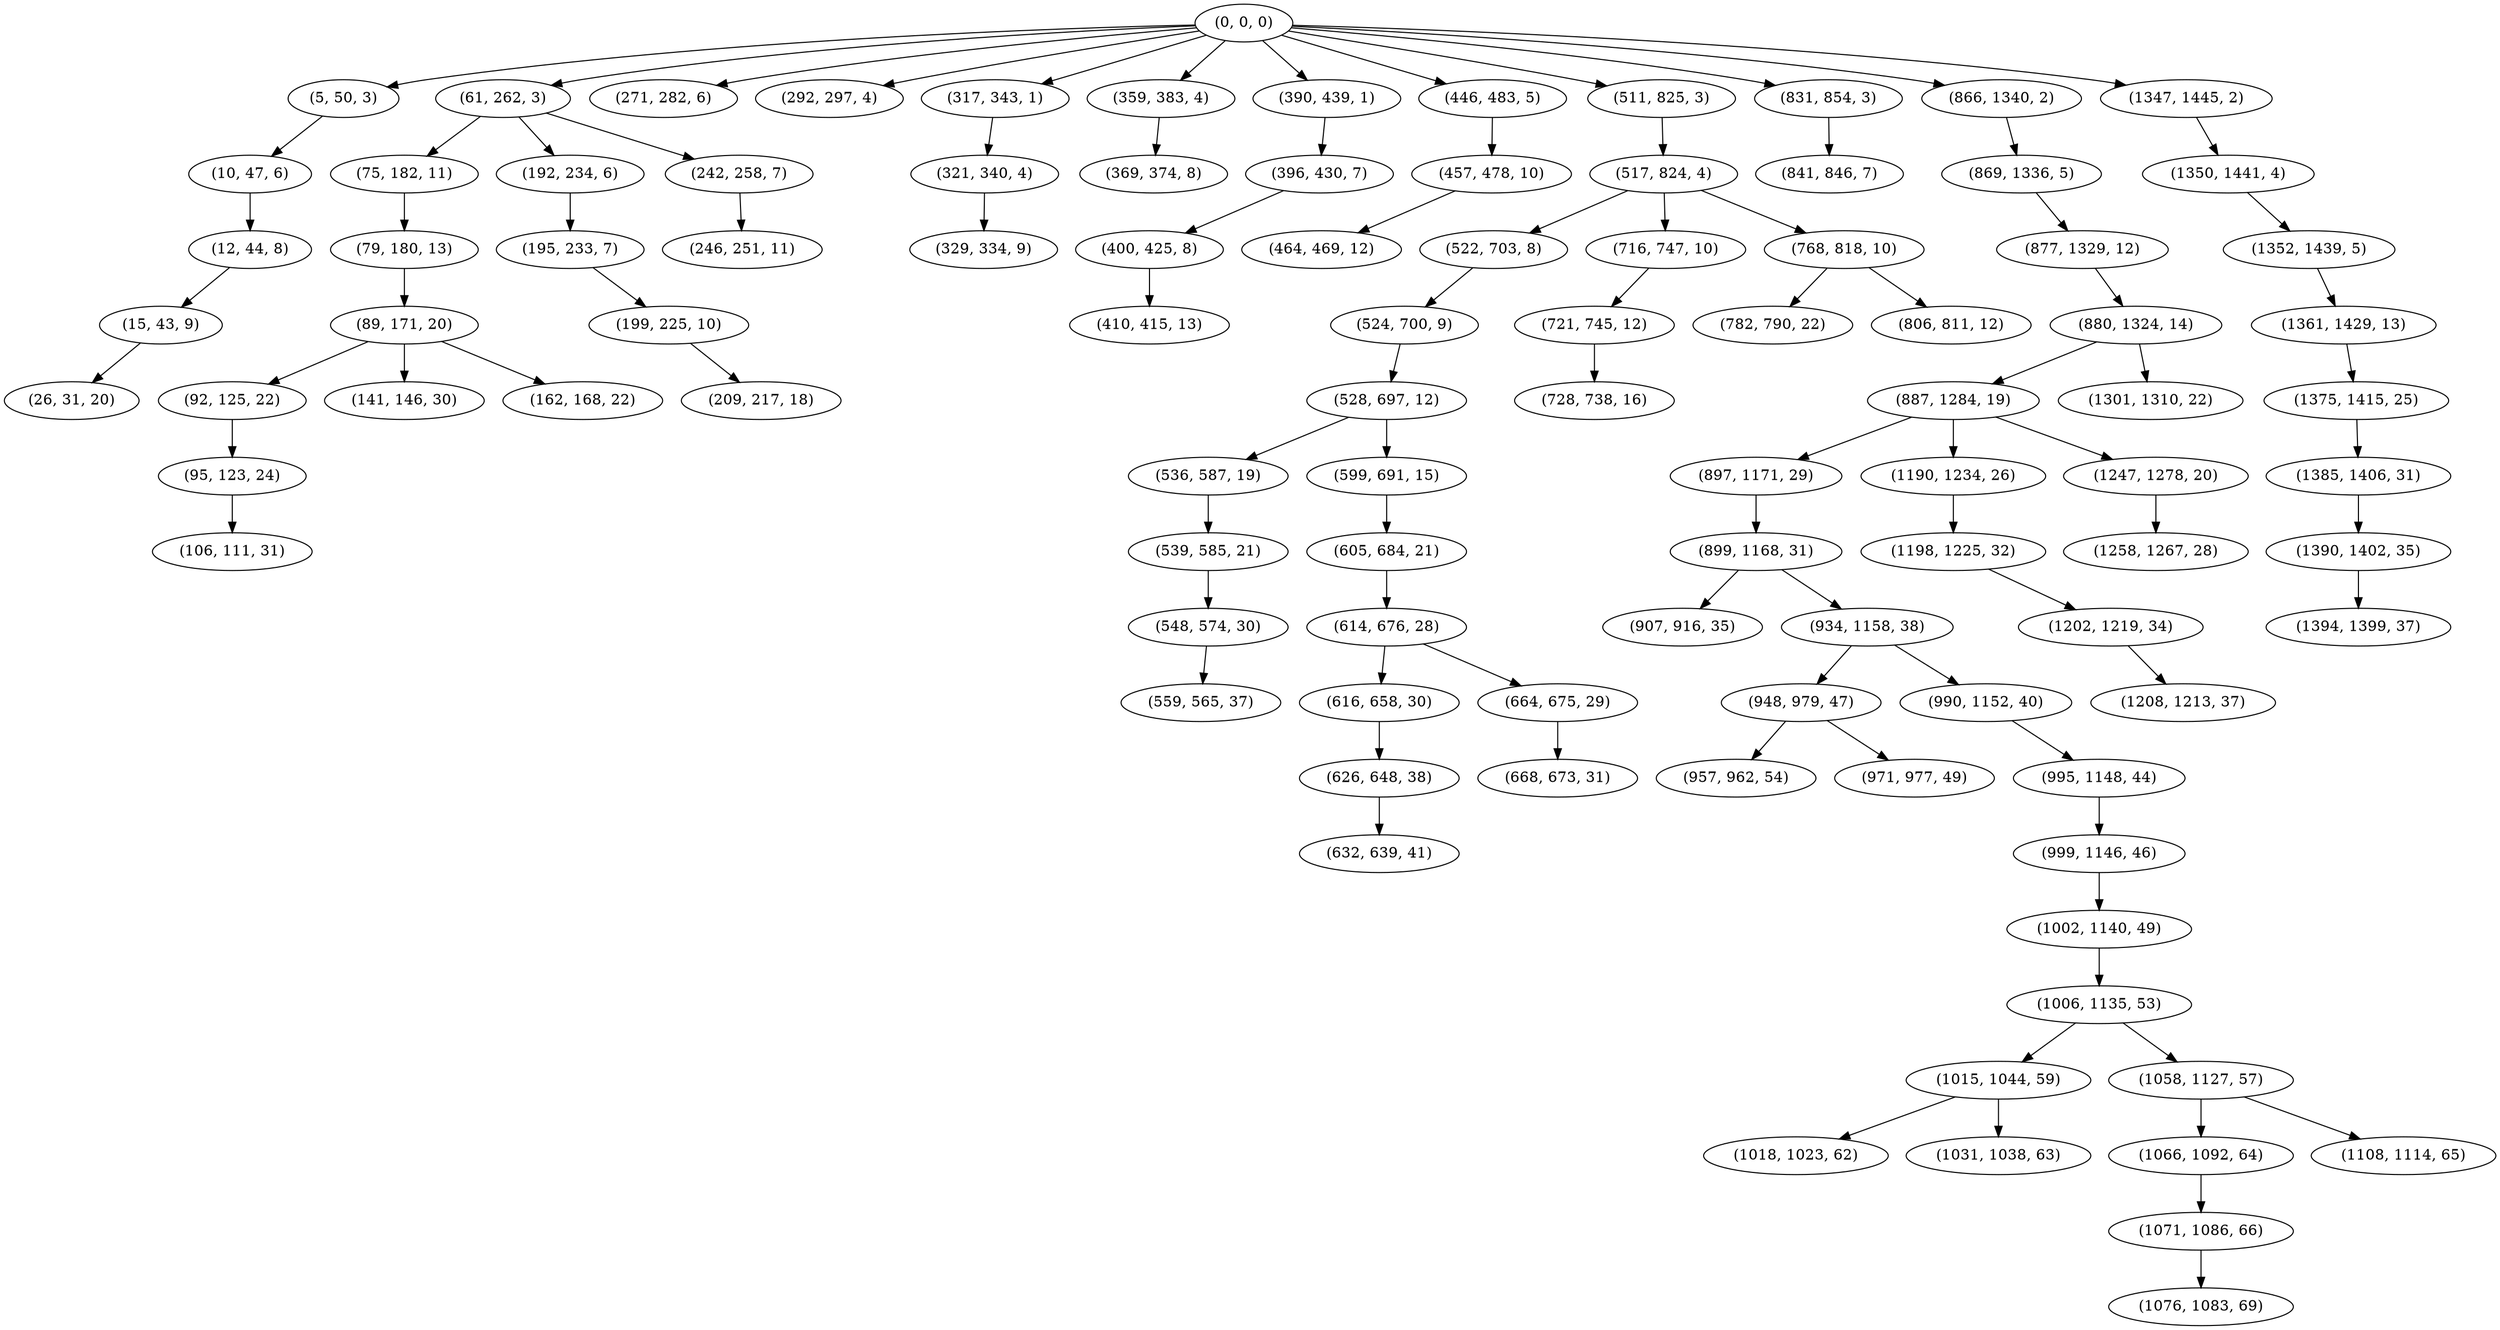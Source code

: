 digraph tree {
    "(0, 0, 0)";
    "(5, 50, 3)";
    "(10, 47, 6)";
    "(12, 44, 8)";
    "(15, 43, 9)";
    "(26, 31, 20)";
    "(61, 262, 3)";
    "(75, 182, 11)";
    "(79, 180, 13)";
    "(89, 171, 20)";
    "(92, 125, 22)";
    "(95, 123, 24)";
    "(106, 111, 31)";
    "(141, 146, 30)";
    "(162, 168, 22)";
    "(192, 234, 6)";
    "(195, 233, 7)";
    "(199, 225, 10)";
    "(209, 217, 18)";
    "(242, 258, 7)";
    "(246, 251, 11)";
    "(271, 282, 6)";
    "(292, 297, 4)";
    "(317, 343, 1)";
    "(321, 340, 4)";
    "(329, 334, 9)";
    "(359, 383, 4)";
    "(369, 374, 8)";
    "(390, 439, 1)";
    "(396, 430, 7)";
    "(400, 425, 8)";
    "(410, 415, 13)";
    "(446, 483, 5)";
    "(457, 478, 10)";
    "(464, 469, 12)";
    "(511, 825, 3)";
    "(517, 824, 4)";
    "(522, 703, 8)";
    "(524, 700, 9)";
    "(528, 697, 12)";
    "(536, 587, 19)";
    "(539, 585, 21)";
    "(548, 574, 30)";
    "(559, 565, 37)";
    "(599, 691, 15)";
    "(605, 684, 21)";
    "(614, 676, 28)";
    "(616, 658, 30)";
    "(626, 648, 38)";
    "(632, 639, 41)";
    "(664, 675, 29)";
    "(668, 673, 31)";
    "(716, 747, 10)";
    "(721, 745, 12)";
    "(728, 738, 16)";
    "(768, 818, 10)";
    "(782, 790, 22)";
    "(806, 811, 12)";
    "(831, 854, 3)";
    "(841, 846, 7)";
    "(866, 1340, 2)";
    "(869, 1336, 5)";
    "(877, 1329, 12)";
    "(880, 1324, 14)";
    "(887, 1284, 19)";
    "(897, 1171, 29)";
    "(899, 1168, 31)";
    "(907, 916, 35)";
    "(934, 1158, 38)";
    "(948, 979, 47)";
    "(957, 962, 54)";
    "(971, 977, 49)";
    "(990, 1152, 40)";
    "(995, 1148, 44)";
    "(999, 1146, 46)";
    "(1002, 1140, 49)";
    "(1006, 1135, 53)";
    "(1015, 1044, 59)";
    "(1018, 1023, 62)";
    "(1031, 1038, 63)";
    "(1058, 1127, 57)";
    "(1066, 1092, 64)";
    "(1071, 1086, 66)";
    "(1076, 1083, 69)";
    "(1108, 1114, 65)";
    "(1190, 1234, 26)";
    "(1198, 1225, 32)";
    "(1202, 1219, 34)";
    "(1208, 1213, 37)";
    "(1247, 1278, 20)";
    "(1258, 1267, 28)";
    "(1301, 1310, 22)";
    "(1347, 1445, 2)";
    "(1350, 1441, 4)";
    "(1352, 1439, 5)";
    "(1361, 1429, 13)";
    "(1375, 1415, 25)";
    "(1385, 1406, 31)";
    "(1390, 1402, 35)";
    "(1394, 1399, 37)";
    "(0, 0, 0)" -> "(5, 50, 3)";
    "(0, 0, 0)" -> "(61, 262, 3)";
    "(0, 0, 0)" -> "(271, 282, 6)";
    "(0, 0, 0)" -> "(292, 297, 4)";
    "(0, 0, 0)" -> "(317, 343, 1)";
    "(0, 0, 0)" -> "(359, 383, 4)";
    "(0, 0, 0)" -> "(390, 439, 1)";
    "(0, 0, 0)" -> "(446, 483, 5)";
    "(0, 0, 0)" -> "(511, 825, 3)";
    "(0, 0, 0)" -> "(831, 854, 3)";
    "(0, 0, 0)" -> "(866, 1340, 2)";
    "(0, 0, 0)" -> "(1347, 1445, 2)";
    "(5, 50, 3)" -> "(10, 47, 6)";
    "(10, 47, 6)" -> "(12, 44, 8)";
    "(12, 44, 8)" -> "(15, 43, 9)";
    "(15, 43, 9)" -> "(26, 31, 20)";
    "(61, 262, 3)" -> "(75, 182, 11)";
    "(61, 262, 3)" -> "(192, 234, 6)";
    "(61, 262, 3)" -> "(242, 258, 7)";
    "(75, 182, 11)" -> "(79, 180, 13)";
    "(79, 180, 13)" -> "(89, 171, 20)";
    "(89, 171, 20)" -> "(92, 125, 22)";
    "(89, 171, 20)" -> "(141, 146, 30)";
    "(89, 171, 20)" -> "(162, 168, 22)";
    "(92, 125, 22)" -> "(95, 123, 24)";
    "(95, 123, 24)" -> "(106, 111, 31)";
    "(192, 234, 6)" -> "(195, 233, 7)";
    "(195, 233, 7)" -> "(199, 225, 10)";
    "(199, 225, 10)" -> "(209, 217, 18)";
    "(242, 258, 7)" -> "(246, 251, 11)";
    "(317, 343, 1)" -> "(321, 340, 4)";
    "(321, 340, 4)" -> "(329, 334, 9)";
    "(359, 383, 4)" -> "(369, 374, 8)";
    "(390, 439, 1)" -> "(396, 430, 7)";
    "(396, 430, 7)" -> "(400, 425, 8)";
    "(400, 425, 8)" -> "(410, 415, 13)";
    "(446, 483, 5)" -> "(457, 478, 10)";
    "(457, 478, 10)" -> "(464, 469, 12)";
    "(511, 825, 3)" -> "(517, 824, 4)";
    "(517, 824, 4)" -> "(522, 703, 8)";
    "(517, 824, 4)" -> "(716, 747, 10)";
    "(517, 824, 4)" -> "(768, 818, 10)";
    "(522, 703, 8)" -> "(524, 700, 9)";
    "(524, 700, 9)" -> "(528, 697, 12)";
    "(528, 697, 12)" -> "(536, 587, 19)";
    "(528, 697, 12)" -> "(599, 691, 15)";
    "(536, 587, 19)" -> "(539, 585, 21)";
    "(539, 585, 21)" -> "(548, 574, 30)";
    "(548, 574, 30)" -> "(559, 565, 37)";
    "(599, 691, 15)" -> "(605, 684, 21)";
    "(605, 684, 21)" -> "(614, 676, 28)";
    "(614, 676, 28)" -> "(616, 658, 30)";
    "(614, 676, 28)" -> "(664, 675, 29)";
    "(616, 658, 30)" -> "(626, 648, 38)";
    "(626, 648, 38)" -> "(632, 639, 41)";
    "(664, 675, 29)" -> "(668, 673, 31)";
    "(716, 747, 10)" -> "(721, 745, 12)";
    "(721, 745, 12)" -> "(728, 738, 16)";
    "(768, 818, 10)" -> "(782, 790, 22)";
    "(768, 818, 10)" -> "(806, 811, 12)";
    "(831, 854, 3)" -> "(841, 846, 7)";
    "(866, 1340, 2)" -> "(869, 1336, 5)";
    "(869, 1336, 5)" -> "(877, 1329, 12)";
    "(877, 1329, 12)" -> "(880, 1324, 14)";
    "(880, 1324, 14)" -> "(887, 1284, 19)";
    "(880, 1324, 14)" -> "(1301, 1310, 22)";
    "(887, 1284, 19)" -> "(897, 1171, 29)";
    "(887, 1284, 19)" -> "(1190, 1234, 26)";
    "(887, 1284, 19)" -> "(1247, 1278, 20)";
    "(897, 1171, 29)" -> "(899, 1168, 31)";
    "(899, 1168, 31)" -> "(907, 916, 35)";
    "(899, 1168, 31)" -> "(934, 1158, 38)";
    "(934, 1158, 38)" -> "(948, 979, 47)";
    "(934, 1158, 38)" -> "(990, 1152, 40)";
    "(948, 979, 47)" -> "(957, 962, 54)";
    "(948, 979, 47)" -> "(971, 977, 49)";
    "(990, 1152, 40)" -> "(995, 1148, 44)";
    "(995, 1148, 44)" -> "(999, 1146, 46)";
    "(999, 1146, 46)" -> "(1002, 1140, 49)";
    "(1002, 1140, 49)" -> "(1006, 1135, 53)";
    "(1006, 1135, 53)" -> "(1015, 1044, 59)";
    "(1006, 1135, 53)" -> "(1058, 1127, 57)";
    "(1015, 1044, 59)" -> "(1018, 1023, 62)";
    "(1015, 1044, 59)" -> "(1031, 1038, 63)";
    "(1058, 1127, 57)" -> "(1066, 1092, 64)";
    "(1058, 1127, 57)" -> "(1108, 1114, 65)";
    "(1066, 1092, 64)" -> "(1071, 1086, 66)";
    "(1071, 1086, 66)" -> "(1076, 1083, 69)";
    "(1190, 1234, 26)" -> "(1198, 1225, 32)";
    "(1198, 1225, 32)" -> "(1202, 1219, 34)";
    "(1202, 1219, 34)" -> "(1208, 1213, 37)";
    "(1247, 1278, 20)" -> "(1258, 1267, 28)";
    "(1347, 1445, 2)" -> "(1350, 1441, 4)";
    "(1350, 1441, 4)" -> "(1352, 1439, 5)";
    "(1352, 1439, 5)" -> "(1361, 1429, 13)";
    "(1361, 1429, 13)" -> "(1375, 1415, 25)";
    "(1375, 1415, 25)" -> "(1385, 1406, 31)";
    "(1385, 1406, 31)" -> "(1390, 1402, 35)";
    "(1390, 1402, 35)" -> "(1394, 1399, 37)";
}
